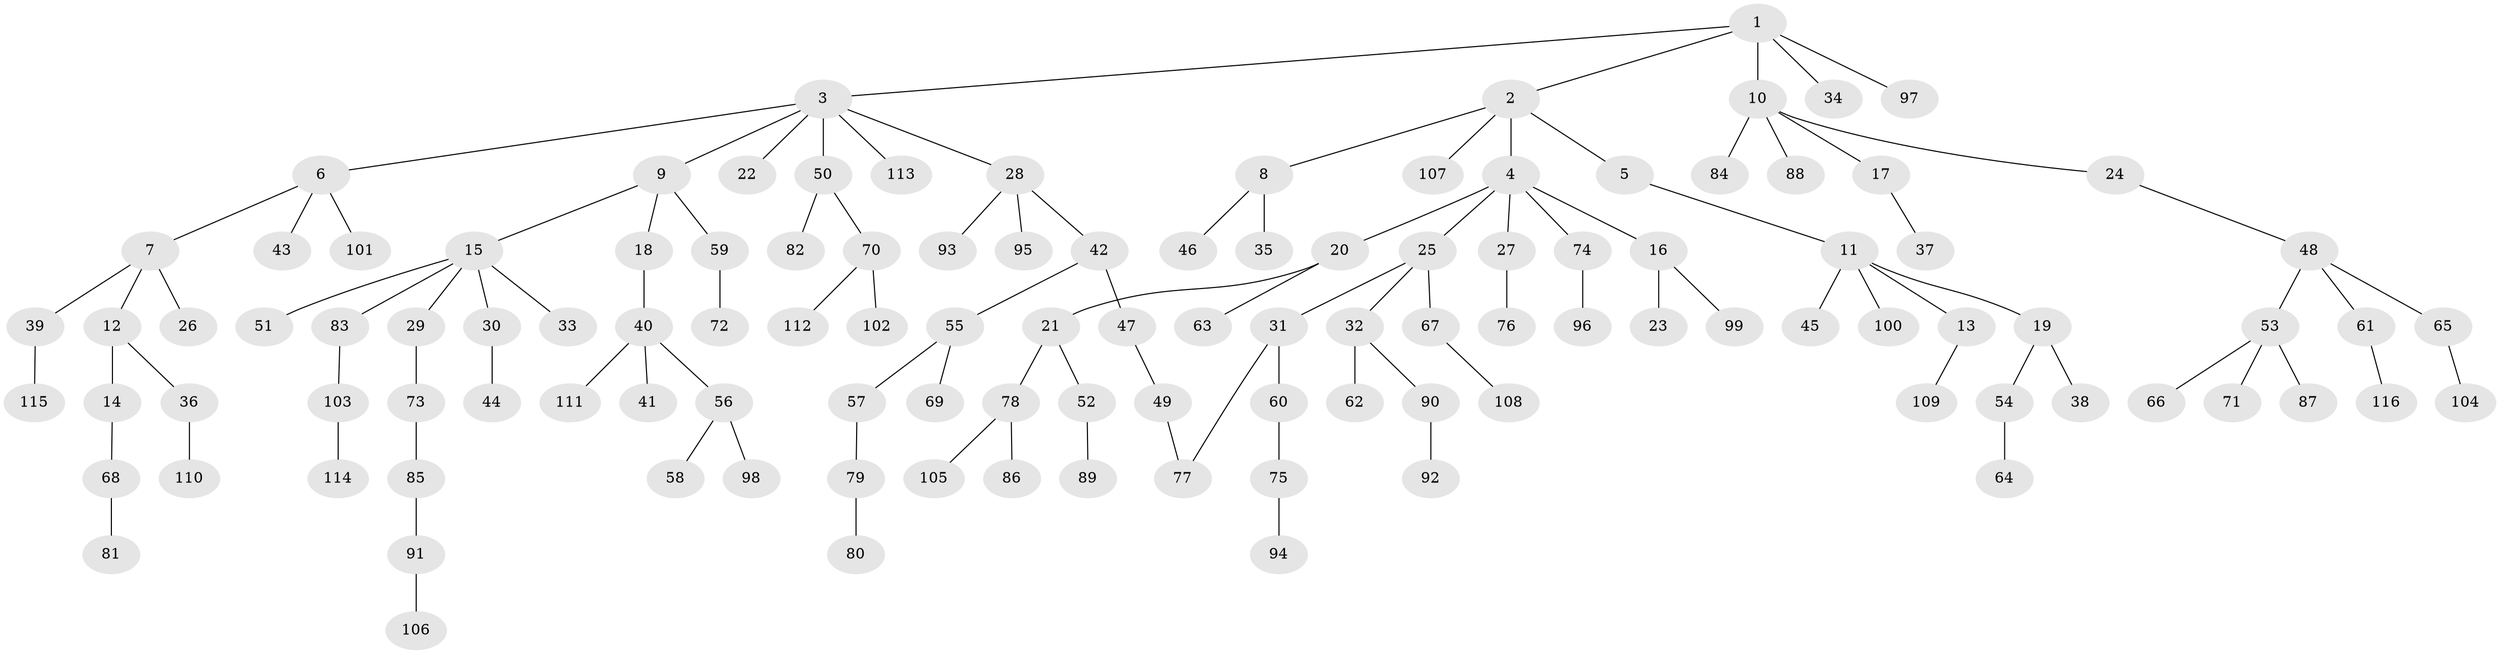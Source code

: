 // Generated by graph-tools (version 1.1) at 2025/25/03/09/25 03:25:25]
// undirected, 116 vertices, 116 edges
graph export_dot {
graph [start="1"]
  node [color=gray90,style=filled];
  1;
  2;
  3;
  4;
  5;
  6;
  7;
  8;
  9;
  10;
  11;
  12;
  13;
  14;
  15;
  16;
  17;
  18;
  19;
  20;
  21;
  22;
  23;
  24;
  25;
  26;
  27;
  28;
  29;
  30;
  31;
  32;
  33;
  34;
  35;
  36;
  37;
  38;
  39;
  40;
  41;
  42;
  43;
  44;
  45;
  46;
  47;
  48;
  49;
  50;
  51;
  52;
  53;
  54;
  55;
  56;
  57;
  58;
  59;
  60;
  61;
  62;
  63;
  64;
  65;
  66;
  67;
  68;
  69;
  70;
  71;
  72;
  73;
  74;
  75;
  76;
  77;
  78;
  79;
  80;
  81;
  82;
  83;
  84;
  85;
  86;
  87;
  88;
  89;
  90;
  91;
  92;
  93;
  94;
  95;
  96;
  97;
  98;
  99;
  100;
  101;
  102;
  103;
  104;
  105;
  106;
  107;
  108;
  109;
  110;
  111;
  112;
  113;
  114;
  115;
  116;
  1 -- 2;
  1 -- 3;
  1 -- 10;
  1 -- 34;
  1 -- 97;
  2 -- 4;
  2 -- 5;
  2 -- 8;
  2 -- 107;
  3 -- 6;
  3 -- 9;
  3 -- 22;
  3 -- 28;
  3 -- 50;
  3 -- 113;
  4 -- 16;
  4 -- 20;
  4 -- 25;
  4 -- 27;
  4 -- 74;
  5 -- 11;
  6 -- 7;
  6 -- 43;
  6 -- 101;
  7 -- 12;
  7 -- 26;
  7 -- 39;
  8 -- 35;
  8 -- 46;
  9 -- 15;
  9 -- 18;
  9 -- 59;
  10 -- 17;
  10 -- 24;
  10 -- 84;
  10 -- 88;
  11 -- 13;
  11 -- 19;
  11 -- 45;
  11 -- 100;
  12 -- 14;
  12 -- 36;
  13 -- 109;
  14 -- 68;
  15 -- 29;
  15 -- 30;
  15 -- 33;
  15 -- 51;
  15 -- 83;
  16 -- 23;
  16 -- 99;
  17 -- 37;
  18 -- 40;
  19 -- 38;
  19 -- 54;
  20 -- 21;
  20 -- 63;
  21 -- 52;
  21 -- 78;
  24 -- 48;
  25 -- 31;
  25 -- 32;
  25 -- 67;
  27 -- 76;
  28 -- 42;
  28 -- 93;
  28 -- 95;
  29 -- 73;
  30 -- 44;
  31 -- 60;
  31 -- 77;
  32 -- 62;
  32 -- 90;
  36 -- 110;
  39 -- 115;
  40 -- 41;
  40 -- 56;
  40 -- 111;
  42 -- 47;
  42 -- 55;
  47 -- 49;
  48 -- 53;
  48 -- 61;
  48 -- 65;
  49 -- 77;
  50 -- 70;
  50 -- 82;
  52 -- 89;
  53 -- 66;
  53 -- 71;
  53 -- 87;
  54 -- 64;
  55 -- 57;
  55 -- 69;
  56 -- 58;
  56 -- 98;
  57 -- 79;
  59 -- 72;
  60 -- 75;
  61 -- 116;
  65 -- 104;
  67 -- 108;
  68 -- 81;
  70 -- 102;
  70 -- 112;
  73 -- 85;
  74 -- 96;
  75 -- 94;
  78 -- 86;
  78 -- 105;
  79 -- 80;
  83 -- 103;
  85 -- 91;
  90 -- 92;
  91 -- 106;
  103 -- 114;
}
